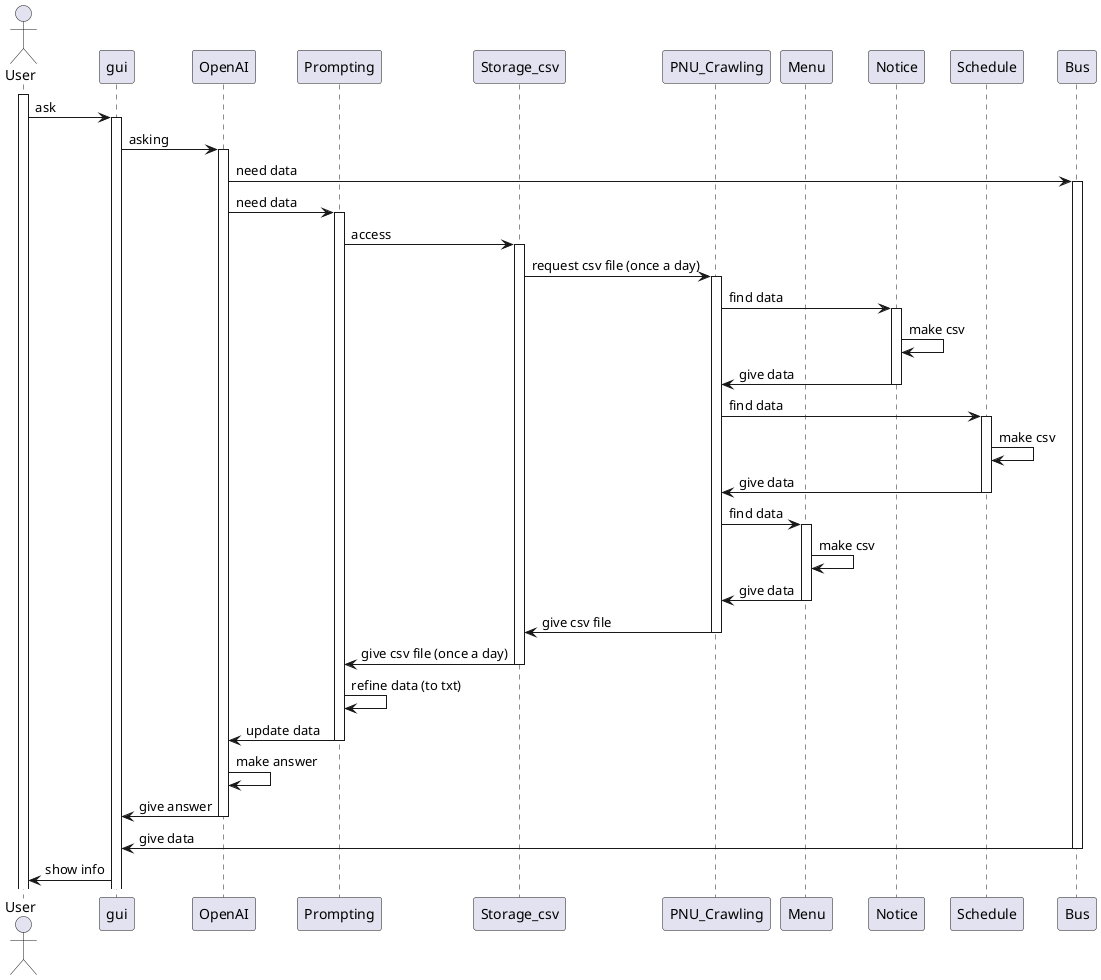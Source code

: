 @startuml

actor User
participant gui
participant OpenAI 
participant Prompting
participant Storage_csv
participant PNU_Crawling
participant Menu
participant Notice
participant Schedule
participant Bus


activate User
User -> gui : ask
activate gui
gui -> OpenAI : asking
activate OpenAI
OpenAI -> Bus : need data
activate Bus
OpenAI -> Prompting : need data
activate Prompting
Prompting -> Storage_csv : access
activate Storage_csv
Storage_csv -> PNU_Crawling : request csv file (once a day)
activate PNU_Crawling

PNU_Crawling -> Notice : find data
activate Notice
Notice -> Notice : make csv
Notice-> PNU_Crawling : give data
deactivate Notice 
PNU_Crawling -> Schedule : find data
activate Schedule
Schedule -> Schedule : make csv
Schedule -> PNU_Crawling : give data
deactivate Schedule
PNU_Crawling -> Menu : find data
activate Menu
Menu -> Menu : make csv
Menu -> PNU_Crawling : give data
deactivate Menu

PNU_Crawling -> Storage_csv : give csv file
deactivate PNU_Crawling
Storage_csv -> Prompting : give csv file (once a day)
deactivate Storage_csv
Prompting -> Prompting : refine data (to txt)
Prompting -> OpenAI : update data
deactivate Prompting
OpenAI -> OpenAI : make answer
OpenAI -> gui : give answer
deactivate OpenAI

Bus -> gui : give data
deactivate Bus
gui -> User : show info

deactivate OpenAI


@enduml